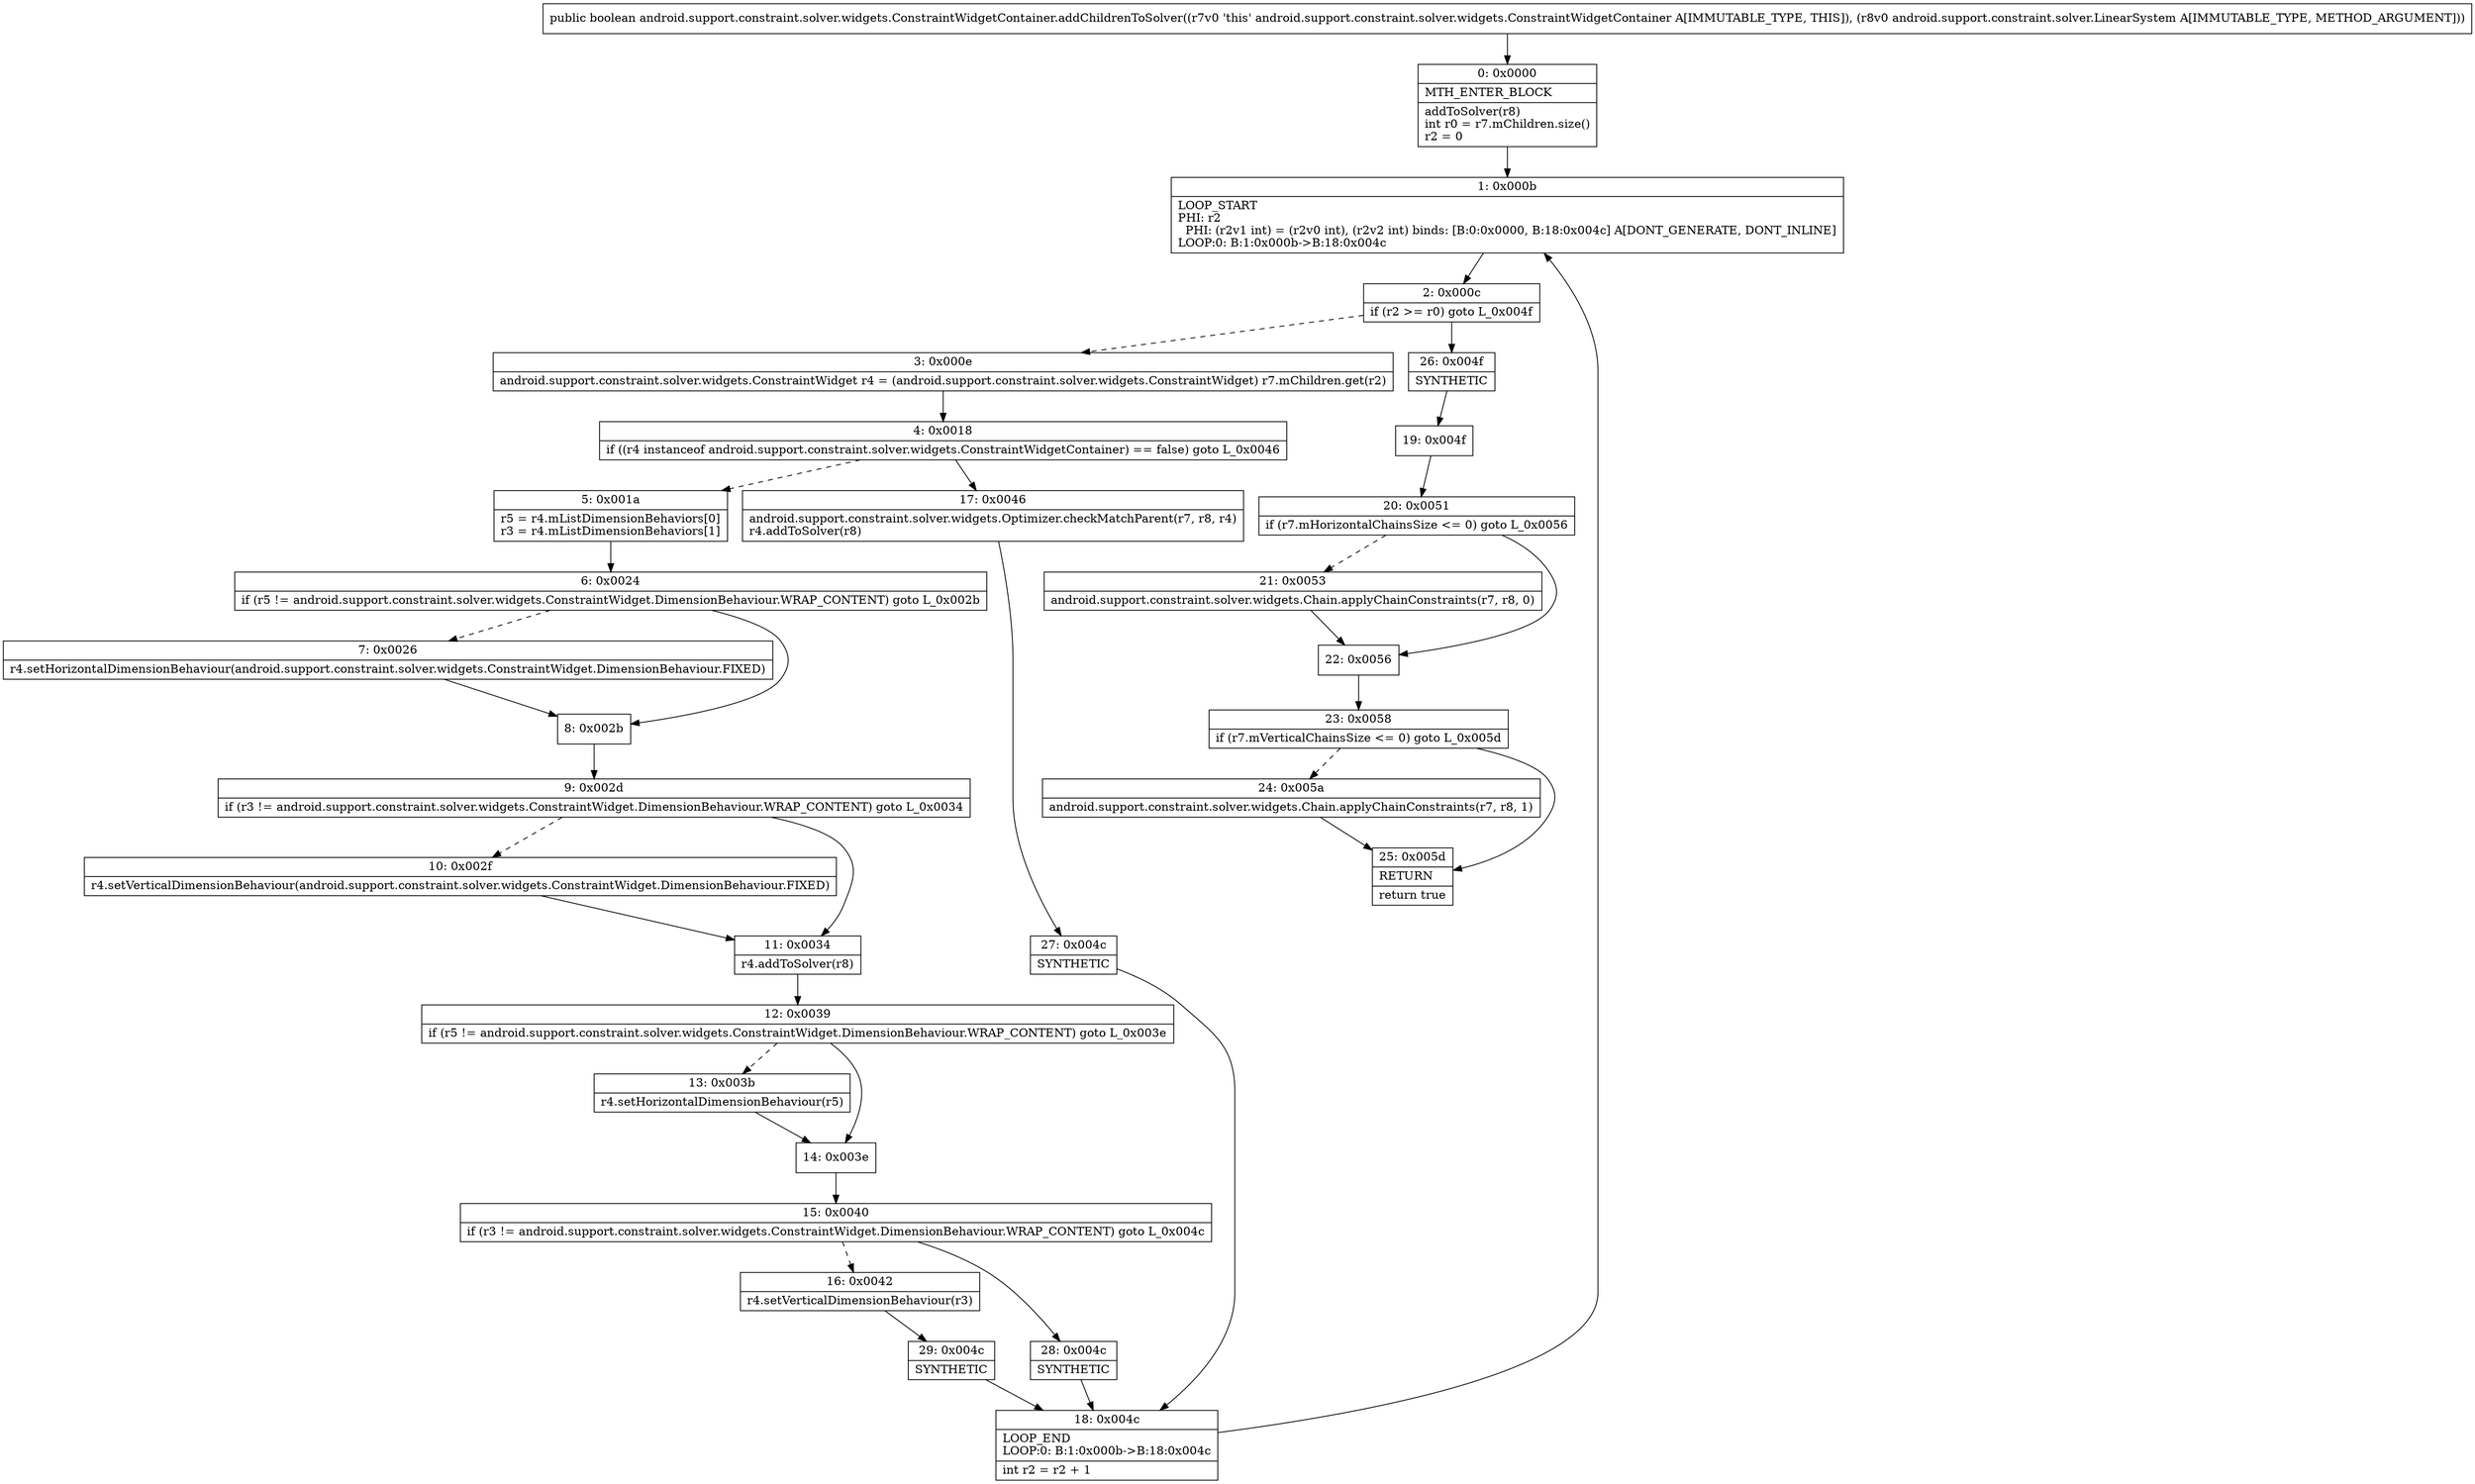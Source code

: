 digraph "CFG forandroid.support.constraint.solver.widgets.ConstraintWidgetContainer.addChildrenToSolver(Landroid\/support\/constraint\/solver\/LinearSystem;)Z" {
Node_0 [shape=record,label="{0\:\ 0x0000|MTH_ENTER_BLOCK\l|addToSolver(r8)\lint r0 = r7.mChildren.size()\lr2 = 0\l}"];
Node_1 [shape=record,label="{1\:\ 0x000b|LOOP_START\lPHI: r2 \l  PHI: (r2v1 int) = (r2v0 int), (r2v2 int) binds: [B:0:0x0000, B:18:0x004c] A[DONT_GENERATE, DONT_INLINE]\lLOOP:0: B:1:0x000b\-\>B:18:0x004c\l}"];
Node_2 [shape=record,label="{2\:\ 0x000c|if (r2 \>= r0) goto L_0x004f\l}"];
Node_3 [shape=record,label="{3\:\ 0x000e|android.support.constraint.solver.widgets.ConstraintWidget r4 = (android.support.constraint.solver.widgets.ConstraintWidget) r7.mChildren.get(r2)\l}"];
Node_4 [shape=record,label="{4\:\ 0x0018|if ((r4 instanceof android.support.constraint.solver.widgets.ConstraintWidgetContainer) == false) goto L_0x0046\l}"];
Node_5 [shape=record,label="{5\:\ 0x001a|r5 = r4.mListDimensionBehaviors[0]\lr3 = r4.mListDimensionBehaviors[1]\l}"];
Node_6 [shape=record,label="{6\:\ 0x0024|if (r5 != android.support.constraint.solver.widgets.ConstraintWidget.DimensionBehaviour.WRAP_CONTENT) goto L_0x002b\l}"];
Node_7 [shape=record,label="{7\:\ 0x0026|r4.setHorizontalDimensionBehaviour(android.support.constraint.solver.widgets.ConstraintWidget.DimensionBehaviour.FIXED)\l}"];
Node_8 [shape=record,label="{8\:\ 0x002b}"];
Node_9 [shape=record,label="{9\:\ 0x002d|if (r3 != android.support.constraint.solver.widgets.ConstraintWidget.DimensionBehaviour.WRAP_CONTENT) goto L_0x0034\l}"];
Node_10 [shape=record,label="{10\:\ 0x002f|r4.setVerticalDimensionBehaviour(android.support.constraint.solver.widgets.ConstraintWidget.DimensionBehaviour.FIXED)\l}"];
Node_11 [shape=record,label="{11\:\ 0x0034|r4.addToSolver(r8)\l}"];
Node_12 [shape=record,label="{12\:\ 0x0039|if (r5 != android.support.constraint.solver.widgets.ConstraintWidget.DimensionBehaviour.WRAP_CONTENT) goto L_0x003e\l}"];
Node_13 [shape=record,label="{13\:\ 0x003b|r4.setHorizontalDimensionBehaviour(r5)\l}"];
Node_14 [shape=record,label="{14\:\ 0x003e}"];
Node_15 [shape=record,label="{15\:\ 0x0040|if (r3 != android.support.constraint.solver.widgets.ConstraintWidget.DimensionBehaviour.WRAP_CONTENT) goto L_0x004c\l}"];
Node_16 [shape=record,label="{16\:\ 0x0042|r4.setVerticalDimensionBehaviour(r3)\l}"];
Node_17 [shape=record,label="{17\:\ 0x0046|android.support.constraint.solver.widgets.Optimizer.checkMatchParent(r7, r8, r4)\lr4.addToSolver(r8)\l}"];
Node_18 [shape=record,label="{18\:\ 0x004c|LOOP_END\lLOOP:0: B:1:0x000b\-\>B:18:0x004c\l|int r2 = r2 + 1\l}"];
Node_19 [shape=record,label="{19\:\ 0x004f}"];
Node_20 [shape=record,label="{20\:\ 0x0051|if (r7.mHorizontalChainsSize \<= 0) goto L_0x0056\l}"];
Node_21 [shape=record,label="{21\:\ 0x0053|android.support.constraint.solver.widgets.Chain.applyChainConstraints(r7, r8, 0)\l}"];
Node_22 [shape=record,label="{22\:\ 0x0056}"];
Node_23 [shape=record,label="{23\:\ 0x0058|if (r7.mVerticalChainsSize \<= 0) goto L_0x005d\l}"];
Node_24 [shape=record,label="{24\:\ 0x005a|android.support.constraint.solver.widgets.Chain.applyChainConstraints(r7, r8, 1)\l}"];
Node_25 [shape=record,label="{25\:\ 0x005d|RETURN\l|return true\l}"];
Node_26 [shape=record,label="{26\:\ 0x004f|SYNTHETIC\l}"];
Node_27 [shape=record,label="{27\:\ 0x004c|SYNTHETIC\l}"];
Node_28 [shape=record,label="{28\:\ 0x004c|SYNTHETIC\l}"];
Node_29 [shape=record,label="{29\:\ 0x004c|SYNTHETIC\l}"];
MethodNode[shape=record,label="{public boolean android.support.constraint.solver.widgets.ConstraintWidgetContainer.addChildrenToSolver((r7v0 'this' android.support.constraint.solver.widgets.ConstraintWidgetContainer A[IMMUTABLE_TYPE, THIS]), (r8v0 android.support.constraint.solver.LinearSystem A[IMMUTABLE_TYPE, METHOD_ARGUMENT])) }"];
MethodNode -> Node_0;
Node_0 -> Node_1;
Node_1 -> Node_2;
Node_2 -> Node_3[style=dashed];
Node_2 -> Node_26;
Node_3 -> Node_4;
Node_4 -> Node_5[style=dashed];
Node_4 -> Node_17;
Node_5 -> Node_6;
Node_6 -> Node_7[style=dashed];
Node_6 -> Node_8;
Node_7 -> Node_8;
Node_8 -> Node_9;
Node_9 -> Node_10[style=dashed];
Node_9 -> Node_11;
Node_10 -> Node_11;
Node_11 -> Node_12;
Node_12 -> Node_13[style=dashed];
Node_12 -> Node_14;
Node_13 -> Node_14;
Node_14 -> Node_15;
Node_15 -> Node_16[style=dashed];
Node_15 -> Node_28;
Node_16 -> Node_29;
Node_17 -> Node_27;
Node_18 -> Node_1;
Node_19 -> Node_20;
Node_20 -> Node_21[style=dashed];
Node_20 -> Node_22;
Node_21 -> Node_22;
Node_22 -> Node_23;
Node_23 -> Node_24[style=dashed];
Node_23 -> Node_25;
Node_24 -> Node_25;
Node_26 -> Node_19;
Node_27 -> Node_18;
Node_28 -> Node_18;
Node_29 -> Node_18;
}

